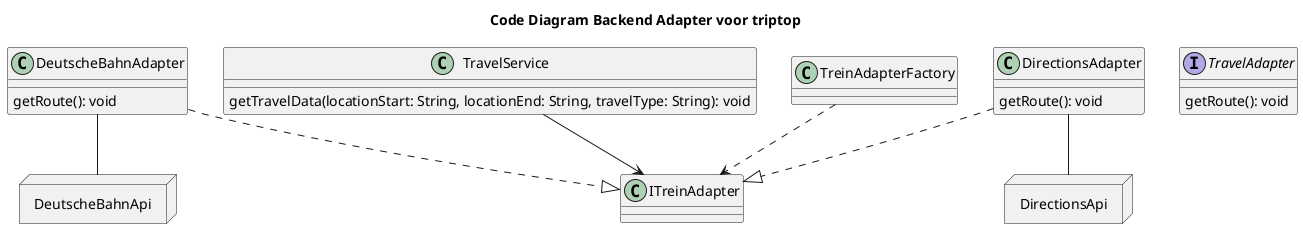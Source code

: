 @startuml
'https://plantuml.com/class-diagram
title Code Diagram Backend Adapter voor triptop


class TravelService{
    getTravelData(locationStart: String, locationEnd: String, travelType: String): void
}

interface TravelAdapter{
   getRoute(): void
}
class DirectionsAdapter{
 getRoute(): void
}
class DeutscheBahnAdapter{
  getRoute(): void
}




TravelService --> ITreinAdapter

DirectionsAdapter..|> ITreinAdapter
DeutscheBahnAdapter ..|> ITreinAdapter
TreinAdapterFactory ..> ITreinAdapter

node DeutscheBahnAPI as "DeutscheBahnApi"{
   }

node DirectionsApi as "DirectionsApi"{
   }

DirectionsAdapter -- DirectionsApi
DeutscheBahnAdapter -- DeutscheBahnAPI
@enduml